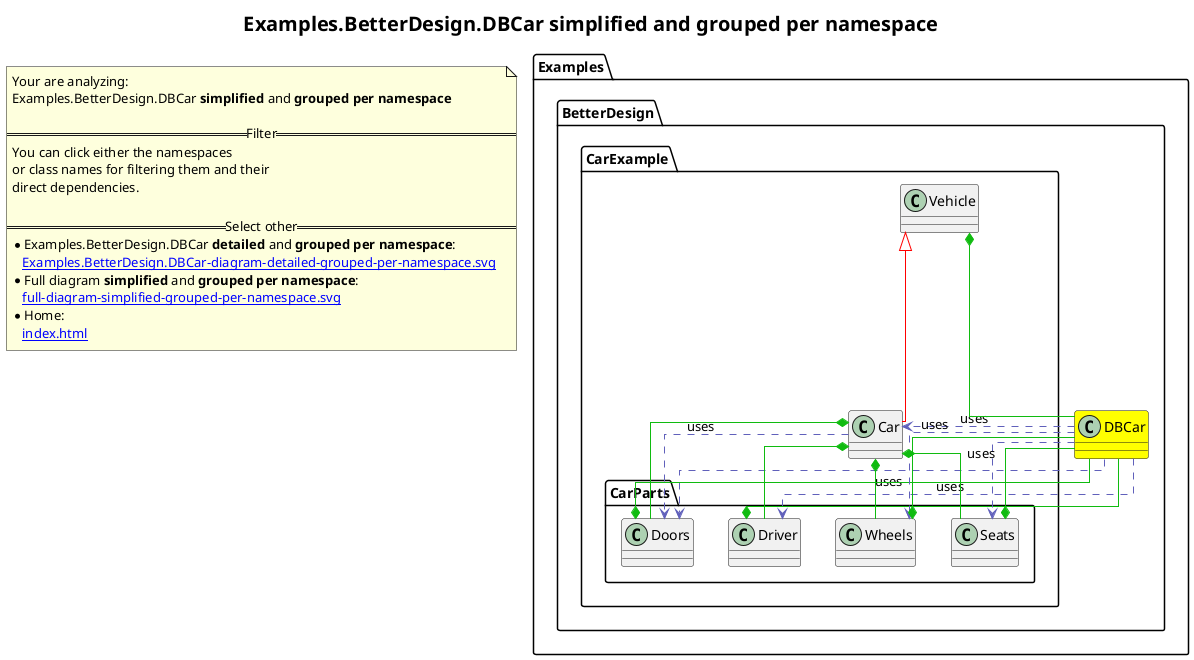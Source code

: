 @startuml
skinparam linetype ortho
title <size:20>Examples.BetterDesign.DBCar **simplified** and **grouped per namespace**</size>
note "Your are analyzing:\nExamples.BetterDesign.DBCar **simplified** and **grouped per namespace**\n\n==Filter==\nYou can click either the namespaces \nor class names for filtering them and their\ndirect dependencies.\n\n==Select other==\n* Examples.BetterDesign.DBCar **detailed** and **grouped per namespace**:\n   [[Examples.BetterDesign.DBCar-diagram-detailed-grouped-per-namespace.svg]]\n* Full diagram **simplified** and **grouped per namespace**:\n   [[full-diagram-simplified-grouped-per-namespace.svg]]\n* Home:\n   [[index.html]]" as FloatingNote
namespace Examples [[Examples-diagram-simplified-grouped-per-namespace.svg]] {
namespace Examples.BetterDesign [[Examples.BetterDesign-diagram-simplified-grouped-per-namespace.svg]] {
  class Examples.BetterDesign.DBCar [[Examples.BetterDesign.DBCar-diagram-simplified-grouped-per-namespace.svg]] #yellow {
  }
'Compared namespace Examples.BetterDesign [[Examples.BetterDesign-diagram-simplified-grouped-per-namespace.svg]] { with last element of   }
' Closing all previous_sub_namespace_list namespace None because file analysis is finished.
' Closing namespace BetterDesign
}
' Closing namespace Examples
}
namespace Examples [[Examples-diagram-simplified-grouped-per-namespace.svg]] {
namespace Examples.BetterDesign [[Examples.BetterDesign-diagram-simplified-grouped-per-namespace.svg]] {
namespace Examples.BetterDesign.CarExample [[Examples.BetterDesign.CarExample-diagram-simplified-grouped-per-namespace.svg]] {
    class Examples.BetterDesign.CarExample.Car [[Examples.BetterDesign.CarExample.Car-diagram-simplified-grouped-per-namespace.svg]]  {
    }
    class Examples.BetterDesign.CarExample.Vehicle [[Examples.BetterDesign.CarExample.Vehicle-diagram-simplified-grouped-per-namespace.svg]]  {
    }
'Compared namespace Examples.BetterDesign.CarExample [[Examples.BetterDesign.CarExample-diagram-simplified-grouped-per-namespace.svg]] { with last element of     }
' Closing all previous_sub_namespace_list namespace None because file analysis is finished.
' Closing namespace CarExample
}
' Closing namespace BetterDesign
}
' Closing namespace Examples
}
namespace Examples [[Examples-diagram-simplified-grouped-per-namespace.svg]] {
namespace Examples.BetterDesign [[Examples.BetterDesign-diagram-simplified-grouped-per-namespace.svg]] {
namespace Examples.BetterDesign.CarExample [[Examples.BetterDesign.CarExample-diagram-simplified-grouped-per-namespace.svg]] {
namespace Examples.BetterDesign.CarExample.CarParts [[Examples.BetterDesign.CarExample.CarParts-diagram-simplified-grouped-per-namespace.svg]] {
      class Examples.BetterDesign.CarExample.CarParts.Driver [[Examples.BetterDesign.CarExample.CarParts.Driver-diagram-simplified-grouped-per-namespace.svg]]  {
      }
      class Examples.BetterDesign.CarExample.CarParts.Seats [[Examples.BetterDesign.CarExample.CarParts.Seats-diagram-simplified-grouped-per-namespace.svg]]  {
      }
      class Examples.BetterDesign.CarExample.CarParts.Doors [[Examples.BetterDesign.CarExample.CarParts.Doors-diagram-simplified-grouped-per-namespace.svg]]  {
      }
      class Examples.BetterDesign.CarExample.CarParts.Wheels [[Examples.BetterDesign.CarExample.CarParts.Wheels-diagram-simplified-grouped-per-namespace.svg]]  {
      }
'Compared namespace Examples.BetterDesign.CarExample.CarParts [[Examples.BetterDesign.CarExample.CarParts-diagram-simplified-grouped-per-namespace.svg]] { with last element of       }
' Closing all previous_sub_namespace_list namespace None because file analysis is finished.
' Closing namespace CarParts
}
' Closing namespace CarExample
}
' Closing namespace BetterDesign
}
' Closing namespace Examples
}
 ' *************************************** 
 ' *************************************** 
 ' *************************************** 
' Class relations extracted from namespace:
' Examples.BetterDesign
Examples.BetterDesign.DBCar .[#6060BB].> Examples.BetterDesign.CarExample.CarParts.Driver  : uses 
Examples.BetterDesign.DBCar .[#6060BB].> Examples.BetterDesign.CarExample.Car  : uses 
Examples.BetterDesign.DBCar .[#6060BB].> Examples.BetterDesign.CarExample.CarParts.Seats  : uses 
Examples.BetterDesign.DBCar .[#6060BB].> Examples.BetterDesign.CarExample.CarParts.Doors  : uses 
Examples.BetterDesign.DBCar .[#6060BB].> Examples.BetterDesign.CarExample.CarParts.Wheels  : uses 
' Class relations extracted from namespace:
' Examples.BetterDesign.CarExample
Examples.BetterDesign.CarExample.Vehicle <|-[#red]- Examples.BetterDesign.CarExample.Car
Examples.BetterDesign.CarExample.Car *-[#10BB10]- Examples.BetterDesign.CarExample.CarParts.Wheels 
Examples.BetterDesign.CarExample.Car *-[#10BB10]- Examples.BetterDesign.CarExample.CarParts.Seats 
Examples.BetterDesign.CarExample.Car *-[#10BB10]- Examples.BetterDesign.CarExample.CarParts.Driver 
Examples.BetterDesign.CarExample.Car *-[#10BB10]- Examples.BetterDesign.CarExample.CarParts.Doors 
Examples.BetterDesign.CarExample.Car .[#6060BB].> Examples.BetterDesign.CarExample.CarParts.Doors  : uses 
Examples.BetterDesign.CarExample.Vehicle *-[#10BB10]- Examples.BetterDesign.DBCar 
' Class relations extracted from namespace:
' Examples.BetterDesign.CarExample.CarParts
Examples.BetterDesign.CarExample.CarParts.Driver *-[#10BB10]- Examples.BetterDesign.DBCar 
Examples.BetterDesign.CarExample.CarParts.Seats *-[#10BB10]- Examples.BetterDesign.DBCar 
Examples.BetterDesign.CarExample.CarParts.Doors *-[#10BB10]- Examples.BetterDesign.DBCar 
Examples.BetterDesign.CarExample.CarParts.Wheels *-[#10BB10]- Examples.BetterDesign.DBCar 
@enduml